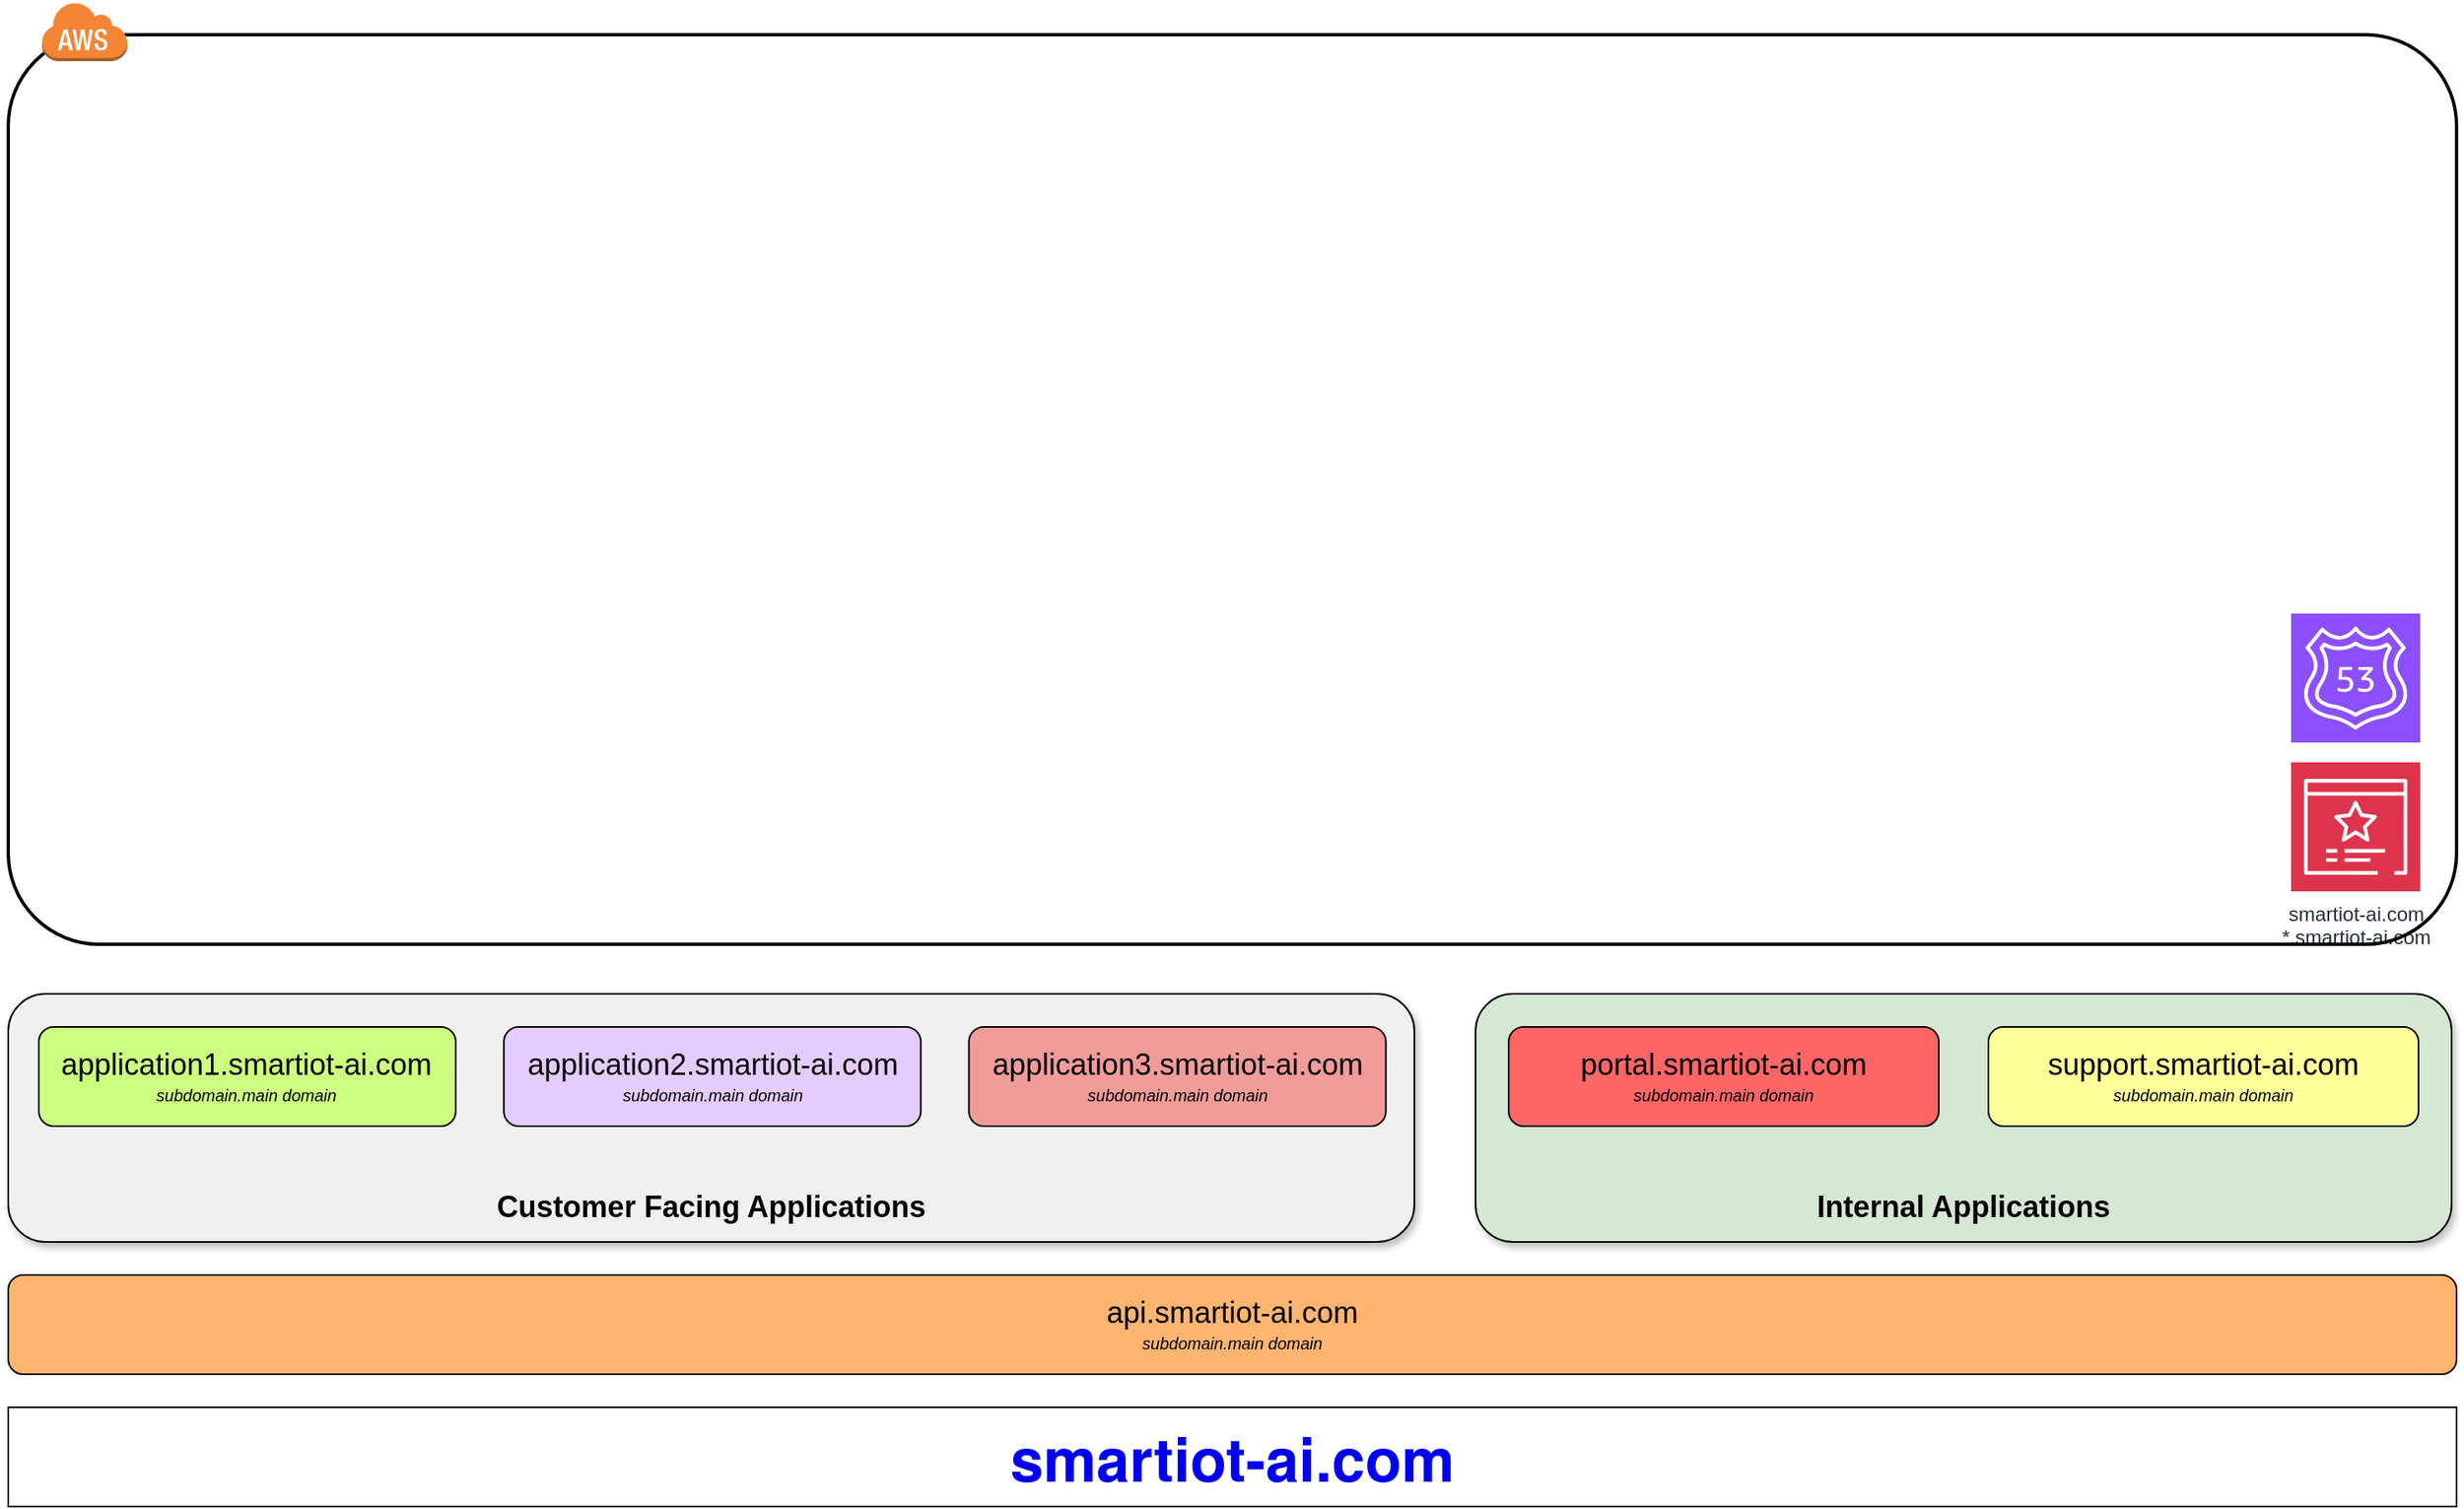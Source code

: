 <mxfile version="23.1.2" type="github">
  <diagram name="Page-1" id="tkwRNu4APlI2aNabLZ6a">
    <mxGraphModel dx="2641" dy="990" grid="1" gridSize="10" guides="1" tooltips="1" connect="1" arrows="1" fold="1" page="1" pageScale="1" pageWidth="827" pageHeight="1169" math="0" shadow="0">
      <root>
        <mxCell id="0" />
        <mxCell id="1" parent="0" />
        <mxCell id="2vAk9yJHF03nH85IXcPg-1" value="&lt;a style=&quot;background-color: rgb(255, 255, 255); text-decoration-line: none; font-family: &amp;quot;Amazon Ember&amp;quot;, &amp;quot;Helvetica Neue&amp;quot;, Roboto, Arial, sans-serif; text-align: start;&quot; href=&quot;https://us-east-1.console.aws.amazon.com/route53/v2/hostedzones?region=us-east-1#/ListRecordSets/Z03844263214SCBY1QBDZ&quot;&gt;&lt;b style=&quot;&quot;&gt;&lt;font style=&quot;font-size: 36px;&quot;&gt;smartiot-ai.com&lt;/font&gt;&lt;/b&gt;&lt;/a&gt;" style="rounded=0;whiteSpace=wrap;html=1;" parent="1" vertex="1">
          <mxGeometry x="40" y="870" width="1480" height="60" as="geometry" />
        </mxCell>
        <mxCell id="2vAk9yJHF03nH85IXcPg-11" value="" style="group" parent="1" vertex="1" connectable="0">
          <mxGeometry x="40" y="620" width="850" height="150" as="geometry" />
        </mxCell>
        <mxCell id="2vAk9yJHF03nH85IXcPg-8" value="&lt;b&gt;&lt;font style=&quot;font-size: 18px;&quot;&gt;&lt;br&gt;&lt;br&gt;&lt;br&gt;&lt;br&gt;&lt;br&gt;&lt;br&gt;Customer Facing Applications&lt;br&gt;&lt;br&gt;&lt;/font&gt;&lt;/b&gt;" style="rounded=1;whiteSpace=wrap;html=1;fillColor=#F0F0F0;shadow=1;" parent="2vAk9yJHF03nH85IXcPg-11" vertex="1">
          <mxGeometry width="850" height="150" as="geometry" />
        </mxCell>
        <mxCell id="2vAk9yJHF03nH85IXcPg-2" value="&lt;font style=&quot;&quot;&gt;&lt;span style=&quot;font-size: 18px;&quot;&gt;application1.smartiot-ai.com&lt;/span&gt;&lt;br&gt;&lt;i style=&quot;&quot;&gt;&lt;font style=&quot;font-size: 10px;&quot;&gt;subdomain.main domain&lt;/font&gt;&lt;/i&gt;&lt;br&gt;&lt;/font&gt;" style="rounded=1;whiteSpace=wrap;html=1;fillColor=#CCFF80;" parent="2vAk9yJHF03nH85IXcPg-11" vertex="1">
          <mxGeometry x="18.469" y="20" width="252.041" height="60" as="geometry" />
        </mxCell>
        <mxCell id="2vAk9yJHF03nH85IXcPg-5" value="&lt;font style=&quot;&quot;&gt;&lt;span style=&quot;font-size: 18px;&quot;&gt;application3.smartiot-ai.com&lt;/span&gt;&lt;br&gt;&lt;i style=&quot;&quot;&gt;&lt;font style=&quot;font-size: 10px;&quot;&gt;subdomain.main domain&lt;/font&gt;&lt;/i&gt;&lt;br&gt;&lt;/font&gt;" style="rounded=1;whiteSpace=wrap;html=1;fillColor=#F19C99;" parent="2vAk9yJHF03nH85IXcPg-11" vertex="1">
          <mxGeometry x="580.714" y="20" width="252.041" height="60" as="geometry" />
        </mxCell>
        <mxCell id="2vAk9yJHF03nH85IXcPg-4" value="&lt;font style=&quot;&quot;&gt;&lt;span style=&quot;font-size: 18px;&quot;&gt;application2.smartiot-ai.com&lt;/span&gt;&lt;br&gt;&lt;i style=&quot;&quot;&gt;&lt;font style=&quot;font-size: 10px;&quot;&gt;subdomain.main domain&lt;/font&gt;&lt;/i&gt;&lt;br&gt;&lt;/font&gt;" style="rounded=1;whiteSpace=wrap;html=1;fillColor=#E5CCFF;" parent="2vAk9yJHF03nH85IXcPg-11" vertex="1">
          <mxGeometry x="299.592" y="20" width="252.041" height="60" as="geometry" />
        </mxCell>
        <mxCell id="2vAk9yJHF03nH85IXcPg-13" value="" style="group" parent="1" vertex="1" connectable="0">
          <mxGeometry x="927" y="620" width="590" height="150" as="geometry" />
        </mxCell>
        <mxCell id="2vAk9yJHF03nH85IXcPg-9" value="&lt;b&gt;&lt;font style=&quot;font-size: 18px;&quot;&gt;&lt;br&gt;&lt;br&gt;&lt;br&gt;&lt;br&gt;&lt;br&gt;&lt;br&gt;Internal Applications&lt;br&gt;&lt;br&gt;&lt;/font&gt;&lt;/b&gt;" style="rounded=1;whiteSpace=wrap;html=1;fillColor=#D5E8D4;shadow=1;" parent="2vAk9yJHF03nH85IXcPg-13" vertex="1">
          <mxGeometry width="590" height="150" as="geometry" />
        </mxCell>
        <mxCell id="2vAk9yJHF03nH85IXcPg-6" value="&lt;font style=&quot;&quot;&gt;&lt;span style=&quot;font-size: 18px;&quot;&gt;support.smartiot-ai.com&lt;/span&gt;&lt;br&gt;&lt;i style=&quot;&quot;&gt;&lt;font style=&quot;font-size: 10px;&quot;&gt;subdomain.main domain&lt;/font&gt;&lt;/i&gt;&lt;br&gt;&lt;/font&gt;" style="rounded=1;whiteSpace=wrap;html=1;fillColor=#FFFF99;" parent="2vAk9yJHF03nH85IXcPg-13" vertex="1">
          <mxGeometry x="310" y="20" width="260" height="60" as="geometry" />
        </mxCell>
        <mxCell id="2vAk9yJHF03nH85IXcPg-12" value="&lt;font style=&quot;&quot;&gt;&lt;span style=&quot;font-size: 18px;&quot;&gt;portal.smartiot-ai.com&lt;/span&gt;&lt;br&gt;&lt;i style=&quot;&quot;&gt;&lt;font style=&quot;font-size: 10px;&quot;&gt;subdomain.main domain&lt;/font&gt;&lt;/i&gt;&lt;br&gt;&lt;/font&gt;" style="rounded=1;whiteSpace=wrap;html=1;fillColor=#FF6666;" parent="2vAk9yJHF03nH85IXcPg-13" vertex="1">
          <mxGeometry x="20" y="20" width="260" height="60" as="geometry" />
        </mxCell>
        <mxCell id="2vAk9yJHF03nH85IXcPg-15" value="&lt;font style=&quot;&quot;&gt;&lt;span style=&quot;font-size: 18px;&quot;&gt;api.smartiot-ai.com&lt;/span&gt;&lt;br&gt;&lt;i style=&quot;&quot;&gt;&lt;font style=&quot;font-size: 10px;&quot;&gt;subdomain.main domain&lt;/font&gt;&lt;/i&gt;&lt;br&gt;&lt;/font&gt;" style="rounded=1;whiteSpace=wrap;html=1;fillColor=#FFB570;" parent="1" vertex="1">
          <mxGeometry x="40" y="790" width="1480" height="60" as="geometry" />
        </mxCell>
        <mxCell id="2vAk9yJHF03nH85IXcPg-14" value="smartiot-ai.com&lt;br&gt;*.smartiot-ai.com" style="sketch=0;points=[[0,0,0],[0.25,0,0],[0.5,0,0],[0.75,0,0],[1,0,0],[0,1,0],[0.25,1,0],[0.5,1,0],[0.75,1,0],[1,1,0],[0,0.25,0],[0,0.5,0],[0,0.75,0],[1,0.25,0],[1,0.5,0],[1,0.75,0]];outlineConnect=0;fontColor=#232F3E;fillColor=#DD344C;strokeColor=#ffffff;dashed=0;verticalLabelPosition=bottom;verticalAlign=top;align=center;html=1;fontSize=12;fontStyle=0;aspect=fixed;shape=mxgraph.aws4.resourceIcon;resIcon=mxgraph.aws4.certificate_manager_3;" parent="1" vertex="1">
          <mxGeometry x="1420" y="480" width="78" height="78" as="geometry" />
        </mxCell>
        <mxCell id="2vAk9yJHF03nH85IXcPg-16" value="" style="sketch=0;points=[[0,0,0],[0.25,0,0],[0.5,0,0],[0.75,0,0],[1,0,0],[0,1,0],[0.25,1,0],[0.5,1,0],[0.75,1,0],[1,1,0],[0,0.25,0],[0,0.5,0],[0,0.75,0],[1,0.25,0],[1,0.5,0],[1,0.75,0]];outlineConnect=0;fontColor=#232F3E;fillColor=#8C4FFF;strokeColor=#ffffff;dashed=0;verticalLabelPosition=bottom;verticalAlign=top;align=center;html=1;fontSize=12;fontStyle=0;aspect=fixed;shape=mxgraph.aws4.resourceIcon;resIcon=mxgraph.aws4.route_53;" parent="1" vertex="1">
          <mxGeometry x="1420" y="390" width="78" height="78" as="geometry" />
        </mxCell>
        <mxCell id="2vAk9yJHF03nH85IXcPg-17" value="" style="rounded=1;arcSize=10;dashed=0;fillColor=none;gradientColor=none;strokeWidth=2;" parent="1" vertex="1">
          <mxGeometry x="40" y="40" width="1480" height="550" as="geometry" />
        </mxCell>
        <mxCell id="2vAk9yJHF03nH85IXcPg-18" value="" style="dashed=0;html=1;shape=mxgraph.aws3.cloud;fillColor=#F58536;gradientColor=none;dashed=0;" parent="1" vertex="1">
          <mxGeometry x="60" y="20" width="52" height="36" as="geometry" />
        </mxCell>
      </root>
    </mxGraphModel>
  </diagram>
</mxfile>

